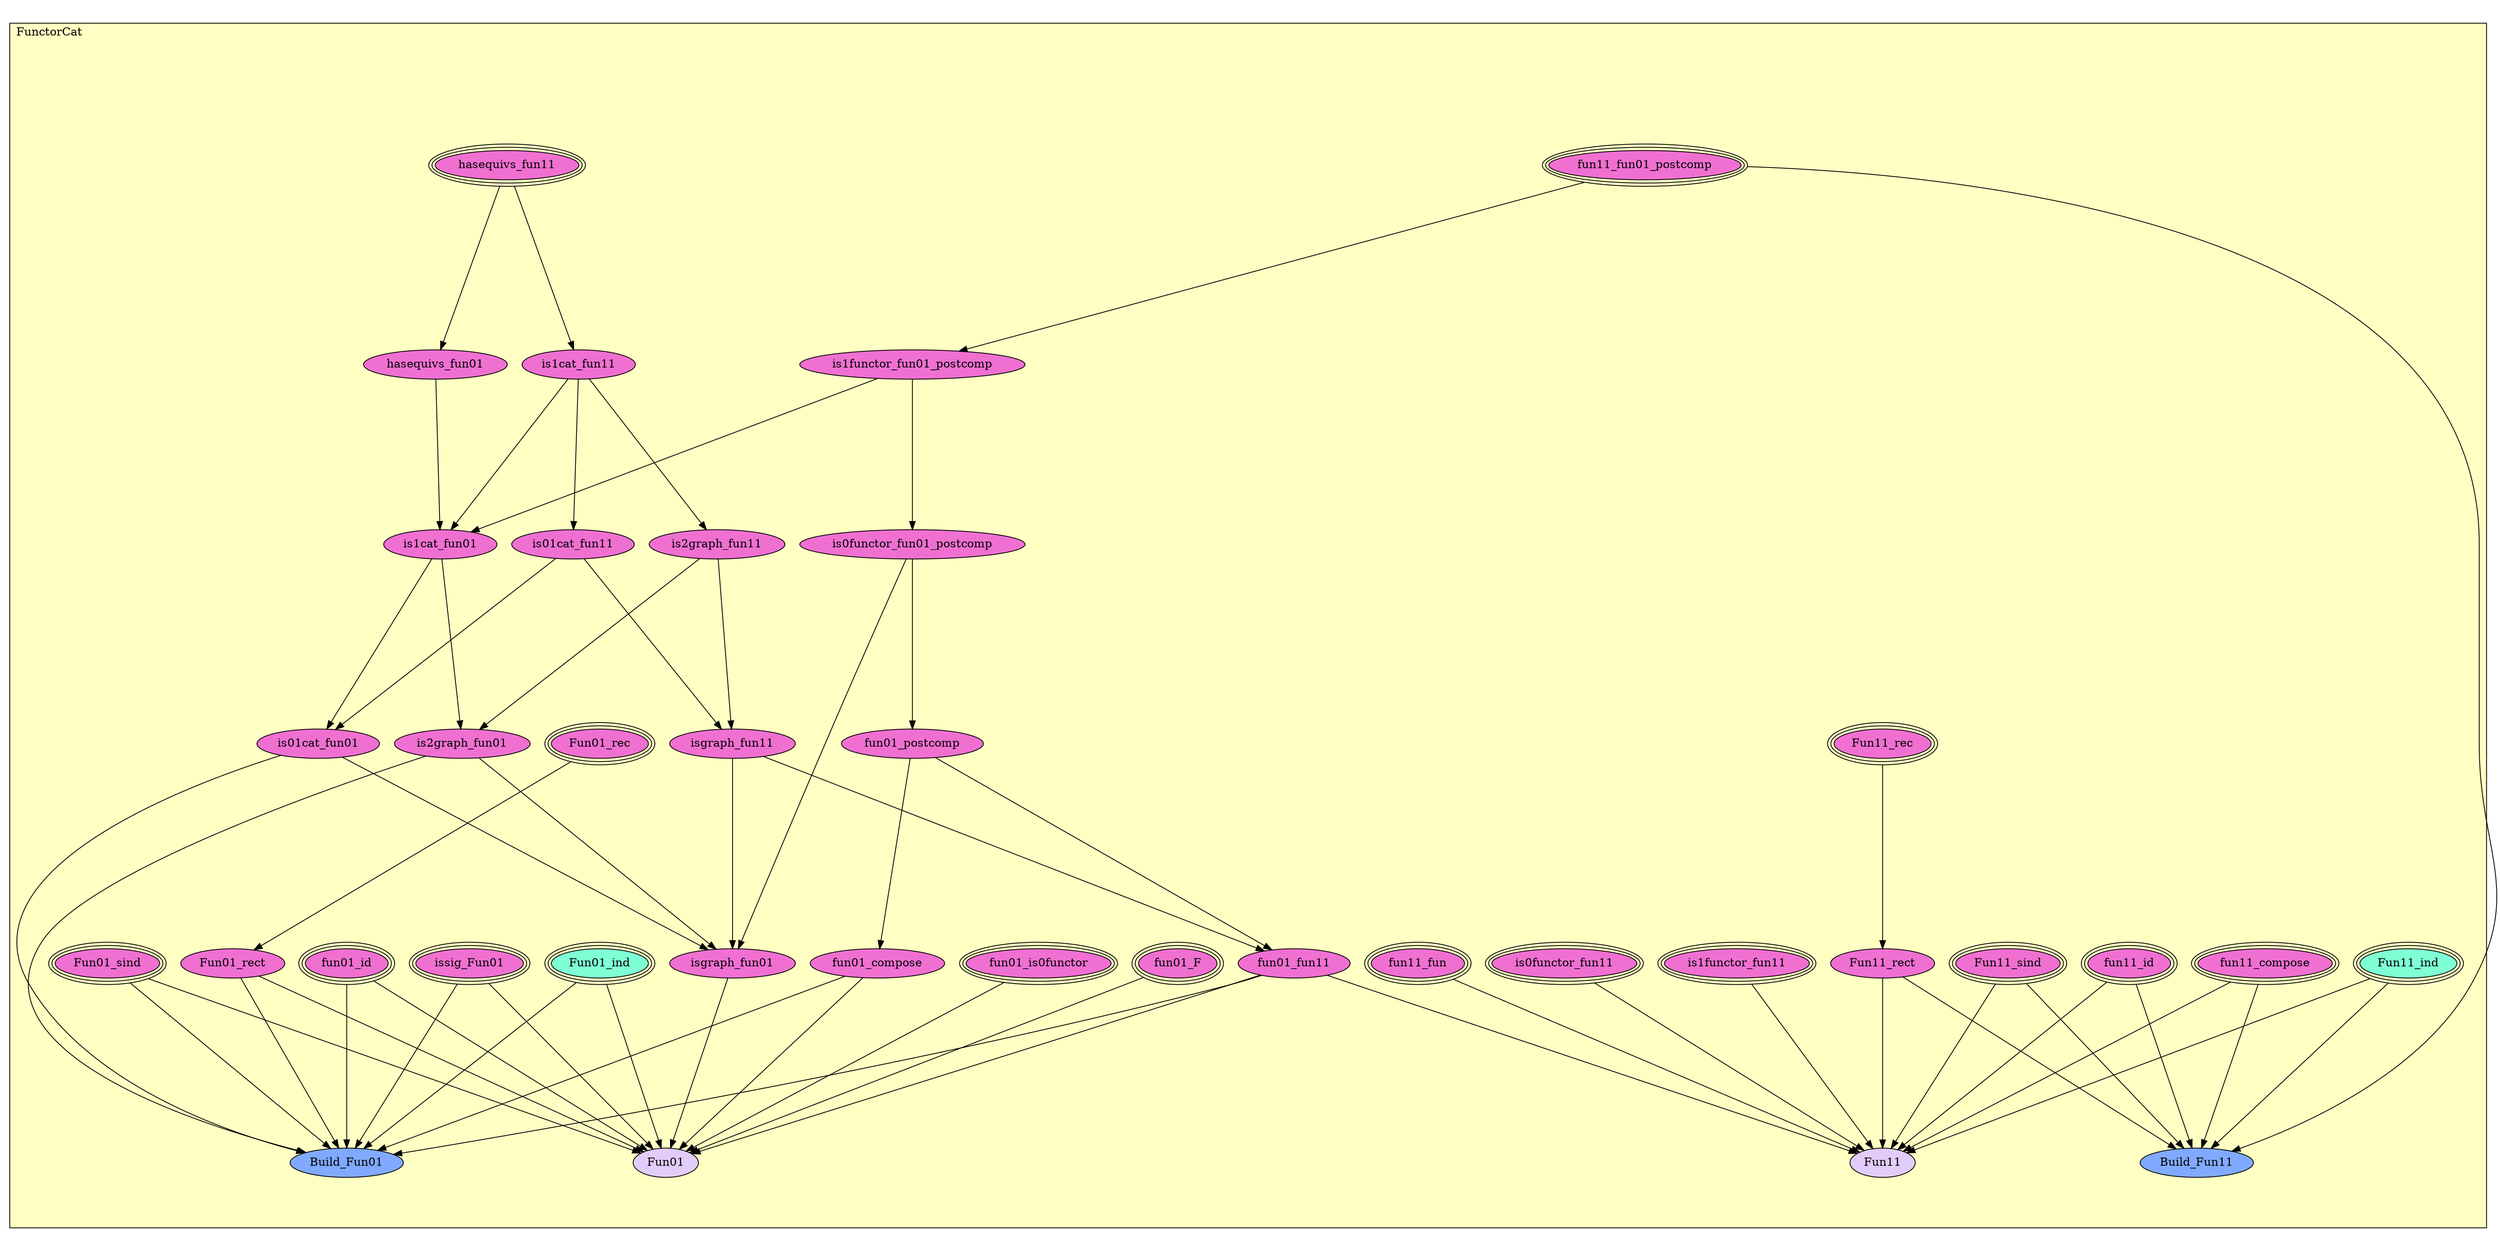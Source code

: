 digraph HoTT_WildCat_FunctorCat {
  graph [ratio=0.5]
  node [style=filled]
FunctorCat_fun11_compose [label="fun11_compose", URL=<FunctorCat.html#fun11_compose>, peripheries=3, fillcolor="#F070D1"] ;
FunctorCat_fun11_fun01_postcomp [label="fun11_fun01_postcomp", URL=<FunctorCat.html#fun11_fun01_postcomp>, peripheries=3, fillcolor="#F070D1"] ;
FunctorCat_is1functor_fun01_postcomp [label="is1functor_fun01_postcomp", URL=<FunctorCat.html#is1functor_fun01_postcomp>, fillcolor="#F070D1"] ;
FunctorCat_is0functor_fun01_postcomp [label="is0functor_fun01_postcomp", URL=<FunctorCat.html#is0functor_fun01_postcomp>, fillcolor="#F070D1"] ;
FunctorCat_fun01_postcomp [label="fun01_postcomp", URL=<FunctorCat.html#fun01_postcomp>, fillcolor="#F070D1"] ;
FunctorCat_fun01_compose [label="fun01_compose", URL=<FunctorCat.html#fun01_compose>, fillcolor="#F070D1"] ;
FunctorCat_fun11_id [label="fun11_id", URL=<FunctorCat.html#fun11_id>, peripheries=3, fillcolor="#F070D1"] ;
FunctorCat_fun01_id [label="fun01_id", URL=<FunctorCat.html#fun01_id>, peripheries=3, fillcolor="#F070D1"] ;
FunctorCat_hasequivs_fun11 [label="hasequivs_fun11", URL=<FunctorCat.html#hasequivs_fun11>, peripheries=3, fillcolor="#F070D1"] ;
FunctorCat_is1cat_fun11 [label="is1cat_fun11", URL=<FunctorCat.html#is1cat_fun11>, fillcolor="#F070D1"] ;
FunctorCat_is2graph_fun11 [label="is2graph_fun11", URL=<FunctorCat.html#is2graph_fun11>, fillcolor="#F070D1"] ;
FunctorCat_is01cat_fun11 [label="is01cat_fun11", URL=<FunctorCat.html#is01cat_fun11>, fillcolor="#F070D1"] ;
FunctorCat_isgraph_fun11 [label="isgraph_fun11", URL=<FunctorCat.html#isgraph_fun11>, fillcolor="#F070D1"] ;
FunctorCat_fun01_fun11 [label="fun01_fun11", URL=<FunctorCat.html#fun01_fun11>, fillcolor="#F070D1"] ;
FunctorCat_is1functor_fun11 [label="is1functor_fun11", URL=<FunctorCat.html#is1functor_fun11>, peripheries=3, fillcolor="#F070D1"] ;
FunctorCat_is0functor_fun11 [label="is0functor_fun11", URL=<FunctorCat.html#is0functor_fun11>, peripheries=3, fillcolor="#F070D1"] ;
FunctorCat_fun11_fun [label="fun11_fun", URL=<FunctorCat.html#fun11_fun>, peripheries=3, fillcolor="#F070D1"] ;
FunctorCat_Fun11_sind [label="Fun11_sind", URL=<FunctorCat.html#Fun11_sind>, peripheries=3, fillcolor="#F070D1"] ;
FunctorCat_Fun11_rec [label="Fun11_rec", URL=<FunctorCat.html#Fun11_rec>, peripheries=3, fillcolor="#F070D1"] ;
FunctorCat_Fun11_ind [label="Fun11_ind", URL=<FunctorCat.html#Fun11_ind>, peripheries=3, fillcolor="#7FFFD4"] ;
FunctorCat_Fun11_rect [label="Fun11_rect", URL=<FunctorCat.html#Fun11_rect>, fillcolor="#F070D1"] ;
FunctorCat_Build_Fun11 [label="Build_Fun11", URL=<FunctorCat.html#Build_Fun11>, fillcolor="#7FAAFF"] ;
FunctorCat_Fun11 [label="Fun11", URL=<FunctorCat.html#Fun11>, fillcolor="#E2CDFA"] ;
FunctorCat_hasequivs_fun01 [label="hasequivs_fun01", URL=<FunctorCat.html#hasequivs_fun01>, fillcolor="#F070D1"] ;
FunctorCat_is1cat_fun01 [label="is1cat_fun01", URL=<FunctorCat.html#is1cat_fun01>, fillcolor="#F070D1"] ;
FunctorCat_is2graph_fun01 [label="is2graph_fun01", URL=<FunctorCat.html#is2graph_fun01>, fillcolor="#F070D1"] ;
FunctorCat_is01cat_fun01 [label="is01cat_fun01", URL=<FunctorCat.html#is01cat_fun01>, fillcolor="#F070D1"] ;
FunctorCat_isgraph_fun01 [label="isgraph_fun01", URL=<FunctorCat.html#isgraph_fun01>, fillcolor="#F070D1"] ;
FunctorCat_issig_Fun01 [label="issig_Fun01", URL=<FunctorCat.html#issig_Fun01>, peripheries=3, fillcolor="#F070D1"] ;
FunctorCat_fun01_is0functor [label="fun01_is0functor", URL=<FunctorCat.html#fun01_is0functor>, peripheries=3, fillcolor="#F070D1"] ;
FunctorCat_fun01_F [label="fun01_F", URL=<FunctorCat.html#fun01_F>, peripheries=3, fillcolor="#F070D1"] ;
FunctorCat_Fun01_sind [label="Fun01_sind", URL=<FunctorCat.html#Fun01_sind>, peripheries=3, fillcolor="#F070D1"] ;
FunctorCat_Fun01_rec [label="Fun01_rec", URL=<FunctorCat.html#Fun01_rec>, peripheries=3, fillcolor="#F070D1"] ;
FunctorCat_Fun01_ind [label="Fun01_ind", URL=<FunctorCat.html#Fun01_ind>, peripheries=3, fillcolor="#7FFFD4"] ;
FunctorCat_Fun01_rect [label="Fun01_rect", URL=<FunctorCat.html#Fun01_rect>, fillcolor="#F070D1"] ;
FunctorCat_Build_Fun01 [label="Build_Fun01", URL=<FunctorCat.html#Build_Fun01>, fillcolor="#7FAAFF"] ;
FunctorCat_Fun01 [label="Fun01", URL=<FunctorCat.html#Fun01>, fillcolor="#E2CDFA"] ;
  FunctorCat_fun11_compose -> FunctorCat_Build_Fun11 [] ;
  FunctorCat_fun11_compose -> FunctorCat_Fun11 [] ;
  FunctorCat_fun11_fun01_postcomp -> FunctorCat_is1functor_fun01_postcomp [] ;
  FunctorCat_fun11_fun01_postcomp -> FunctorCat_Build_Fun11 [] ;
  FunctorCat_is1functor_fun01_postcomp -> FunctorCat_is0functor_fun01_postcomp [] ;
  FunctorCat_is1functor_fun01_postcomp -> FunctorCat_is1cat_fun01 [] ;
  FunctorCat_is0functor_fun01_postcomp -> FunctorCat_fun01_postcomp [] ;
  FunctorCat_is0functor_fun01_postcomp -> FunctorCat_isgraph_fun01 [] ;
  FunctorCat_fun01_postcomp -> FunctorCat_fun01_compose [] ;
  FunctorCat_fun01_postcomp -> FunctorCat_fun01_fun11 [] ;
  FunctorCat_fun01_compose -> FunctorCat_Build_Fun01 [] ;
  FunctorCat_fun01_compose -> FunctorCat_Fun01 [] ;
  FunctorCat_fun11_id -> FunctorCat_Build_Fun11 [] ;
  FunctorCat_fun11_id -> FunctorCat_Fun11 [] ;
  FunctorCat_fun01_id -> FunctorCat_Build_Fun01 [] ;
  FunctorCat_fun01_id -> FunctorCat_Fun01 [] ;
  FunctorCat_hasequivs_fun11 -> FunctorCat_is1cat_fun11 [] ;
  FunctorCat_hasequivs_fun11 -> FunctorCat_hasequivs_fun01 [] ;
  FunctorCat_is1cat_fun11 -> FunctorCat_is2graph_fun11 [] ;
  FunctorCat_is1cat_fun11 -> FunctorCat_is01cat_fun11 [] ;
  FunctorCat_is1cat_fun11 -> FunctorCat_is1cat_fun01 [] ;
  FunctorCat_is2graph_fun11 -> FunctorCat_isgraph_fun11 [] ;
  FunctorCat_is2graph_fun11 -> FunctorCat_is2graph_fun01 [] ;
  FunctorCat_is01cat_fun11 -> FunctorCat_isgraph_fun11 [] ;
  FunctorCat_is01cat_fun11 -> FunctorCat_is01cat_fun01 [] ;
  FunctorCat_isgraph_fun11 -> FunctorCat_fun01_fun11 [] ;
  FunctorCat_isgraph_fun11 -> FunctorCat_isgraph_fun01 [] ;
  FunctorCat_fun01_fun11 -> FunctorCat_Fun11 [] ;
  FunctorCat_fun01_fun11 -> FunctorCat_Build_Fun01 [] ;
  FunctorCat_fun01_fun11 -> FunctorCat_Fun01 [] ;
  FunctorCat_is1functor_fun11 -> FunctorCat_Fun11 [] ;
  FunctorCat_is0functor_fun11 -> FunctorCat_Fun11 [] ;
  FunctorCat_fun11_fun -> FunctorCat_Fun11 [] ;
  FunctorCat_Fun11_sind -> FunctorCat_Build_Fun11 [] ;
  FunctorCat_Fun11_sind -> FunctorCat_Fun11 [] ;
  FunctorCat_Fun11_rec -> FunctorCat_Fun11_rect [] ;
  FunctorCat_Fun11_ind -> FunctorCat_Build_Fun11 [] ;
  FunctorCat_Fun11_ind -> FunctorCat_Fun11 [] ;
  FunctorCat_Fun11_rect -> FunctorCat_Build_Fun11 [] ;
  FunctorCat_Fun11_rect -> FunctorCat_Fun11 [] ;
  FunctorCat_hasequivs_fun01 -> FunctorCat_is1cat_fun01 [] ;
  FunctorCat_is1cat_fun01 -> FunctorCat_is2graph_fun01 [] ;
  FunctorCat_is1cat_fun01 -> FunctorCat_is01cat_fun01 [] ;
  FunctorCat_is2graph_fun01 -> FunctorCat_isgraph_fun01 [] ;
  FunctorCat_is2graph_fun01 -> FunctorCat_Build_Fun01 [] ;
  FunctorCat_is01cat_fun01 -> FunctorCat_isgraph_fun01 [] ;
  FunctorCat_is01cat_fun01 -> FunctorCat_Build_Fun01 [] ;
  FunctorCat_isgraph_fun01 -> FunctorCat_Fun01 [] ;
  FunctorCat_issig_Fun01 -> FunctorCat_Build_Fun01 [] ;
  FunctorCat_issig_Fun01 -> FunctorCat_Fun01 [] ;
  FunctorCat_fun01_is0functor -> FunctorCat_Fun01 [] ;
  FunctorCat_fun01_F -> FunctorCat_Fun01 [] ;
  FunctorCat_Fun01_sind -> FunctorCat_Build_Fun01 [] ;
  FunctorCat_Fun01_sind -> FunctorCat_Fun01 [] ;
  FunctorCat_Fun01_rec -> FunctorCat_Fun01_rect [] ;
  FunctorCat_Fun01_ind -> FunctorCat_Build_Fun01 [] ;
  FunctorCat_Fun01_ind -> FunctorCat_Fun01 [] ;
  FunctorCat_Fun01_rect -> FunctorCat_Build_Fun01 [] ;
  FunctorCat_Fun01_rect -> FunctorCat_Fun01 [] ;
subgraph cluster_FunctorCat { label="FunctorCat"; fillcolor="#FFFFC3"; labeljust=l; style=filled 
FunctorCat_Fun01; FunctorCat_Build_Fun01; FunctorCat_Fun01_rect; FunctorCat_Fun01_ind; FunctorCat_Fun01_rec; FunctorCat_Fun01_sind; FunctorCat_fun01_F; FunctorCat_fun01_is0functor; FunctorCat_issig_Fun01; FunctorCat_isgraph_fun01; FunctorCat_is01cat_fun01; FunctorCat_is2graph_fun01; FunctorCat_is1cat_fun01; FunctorCat_hasequivs_fun01; FunctorCat_Fun11; FunctorCat_Build_Fun11; FunctorCat_Fun11_rect; FunctorCat_Fun11_ind; FunctorCat_Fun11_rec; FunctorCat_Fun11_sind; FunctorCat_fun11_fun; FunctorCat_is0functor_fun11; FunctorCat_is1functor_fun11; FunctorCat_fun01_fun11; FunctorCat_isgraph_fun11; FunctorCat_is01cat_fun11; FunctorCat_is2graph_fun11; FunctorCat_is1cat_fun11; FunctorCat_hasequivs_fun11; FunctorCat_fun01_id; FunctorCat_fun11_id; FunctorCat_fun01_compose; FunctorCat_fun01_postcomp; FunctorCat_is0functor_fun01_postcomp; FunctorCat_is1functor_fun01_postcomp; FunctorCat_fun11_fun01_postcomp; FunctorCat_fun11_compose; };
} /* END */
